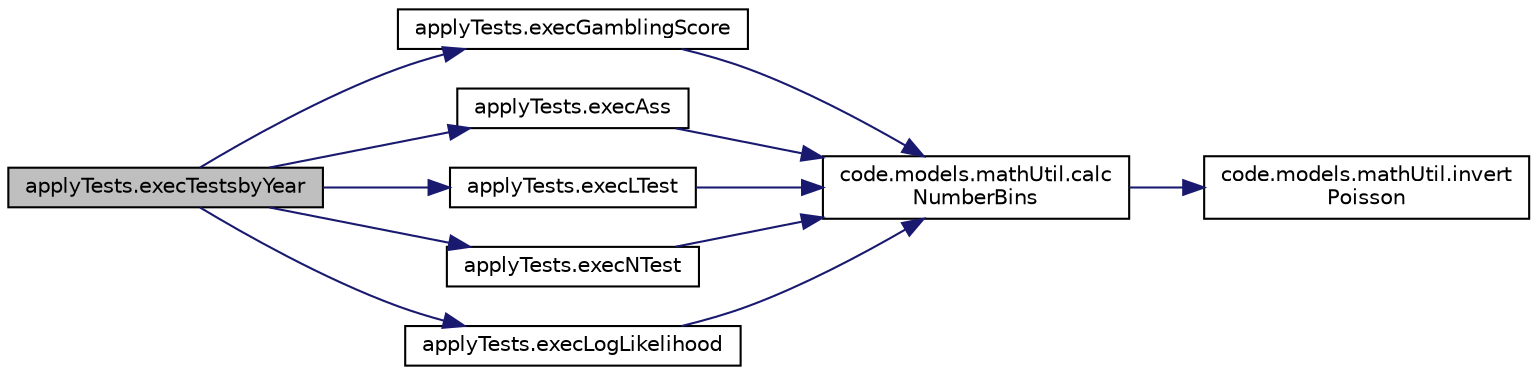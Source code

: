 digraph "applyTests.execTestsbyYear"
{
  edge [fontname="Helvetica",fontsize="10",labelfontname="Helvetica",labelfontsize="10"];
  node [fontname="Helvetica",fontsize="10",shape=record];
  rankdir="LR";
  Node25 [label="applyTests.execTestsbyYear",height=0.2,width=0.4,color="black", fillcolor="grey75", style="filled", fontcolor="black"];
  Node25 -> Node26 [color="midnightblue",fontsize="10",style="solid"];
  Node26 [label="applyTests.execGamblingScore",height=0.2,width=0.4,color="black", fillcolor="white", style="filled",URL="$namespaceapply_tests.html#ad9905c5ad071003f8de9a655576459bf"];
  Node26 -> Node27 [color="midnightblue",fontsize="10",style="solid"];
  Node27 [label="code.models.mathUtil.calc\lNumberBins",height=0.2,width=0.4,color="black", fillcolor="white", style="filled",URL="$namespacecode_1_1models_1_1math_util.html#ac76d9979aa6ab0cd5be96f5935939528"];
  Node27 -> Node28 [color="midnightblue",fontsize="10",style="solid"];
  Node28 [label="code.models.mathUtil.invert\lPoisson",height=0.2,width=0.4,color="black", fillcolor="white", style="filled",URL="$namespacecode_1_1models_1_1math_util.html#ac0f6efe45f2da086c1225392a228983e"];
  Node25 -> Node29 [color="midnightblue",fontsize="10",style="solid"];
  Node29 [label="applyTests.execAss",height=0.2,width=0.4,color="black", fillcolor="white", style="filled",URL="$namespaceapply_tests.html#a8b5b16bfc44d7607f40dbefccc4d09dd"];
  Node29 -> Node27 [color="midnightblue",fontsize="10",style="solid"];
  Node25 -> Node30 [color="midnightblue",fontsize="10",style="solid"];
  Node30 [label="applyTests.execLTest",height=0.2,width=0.4,color="black", fillcolor="white", style="filled",URL="$namespaceapply_tests.html#a97febc347b565f9f65453be69ad57351"];
  Node30 -> Node27 [color="midnightblue",fontsize="10",style="solid"];
  Node25 -> Node31 [color="midnightblue",fontsize="10",style="solid"];
  Node31 [label="applyTests.execNTest",height=0.2,width=0.4,color="black", fillcolor="white", style="filled",URL="$namespaceapply_tests.html#a2f1699d6cdaf976904aa7ce633ec488b"];
  Node31 -> Node27 [color="midnightblue",fontsize="10",style="solid"];
  Node25 -> Node32 [color="midnightblue",fontsize="10",style="solid"];
  Node32 [label="applyTests.execLogLikelihood",height=0.2,width=0.4,color="black", fillcolor="white", style="filled",URL="$namespaceapply_tests.html#a5670d015fa02efcf8e1b7a8a99e45166"];
  Node32 -> Node27 [color="midnightblue",fontsize="10",style="solid"];
}
